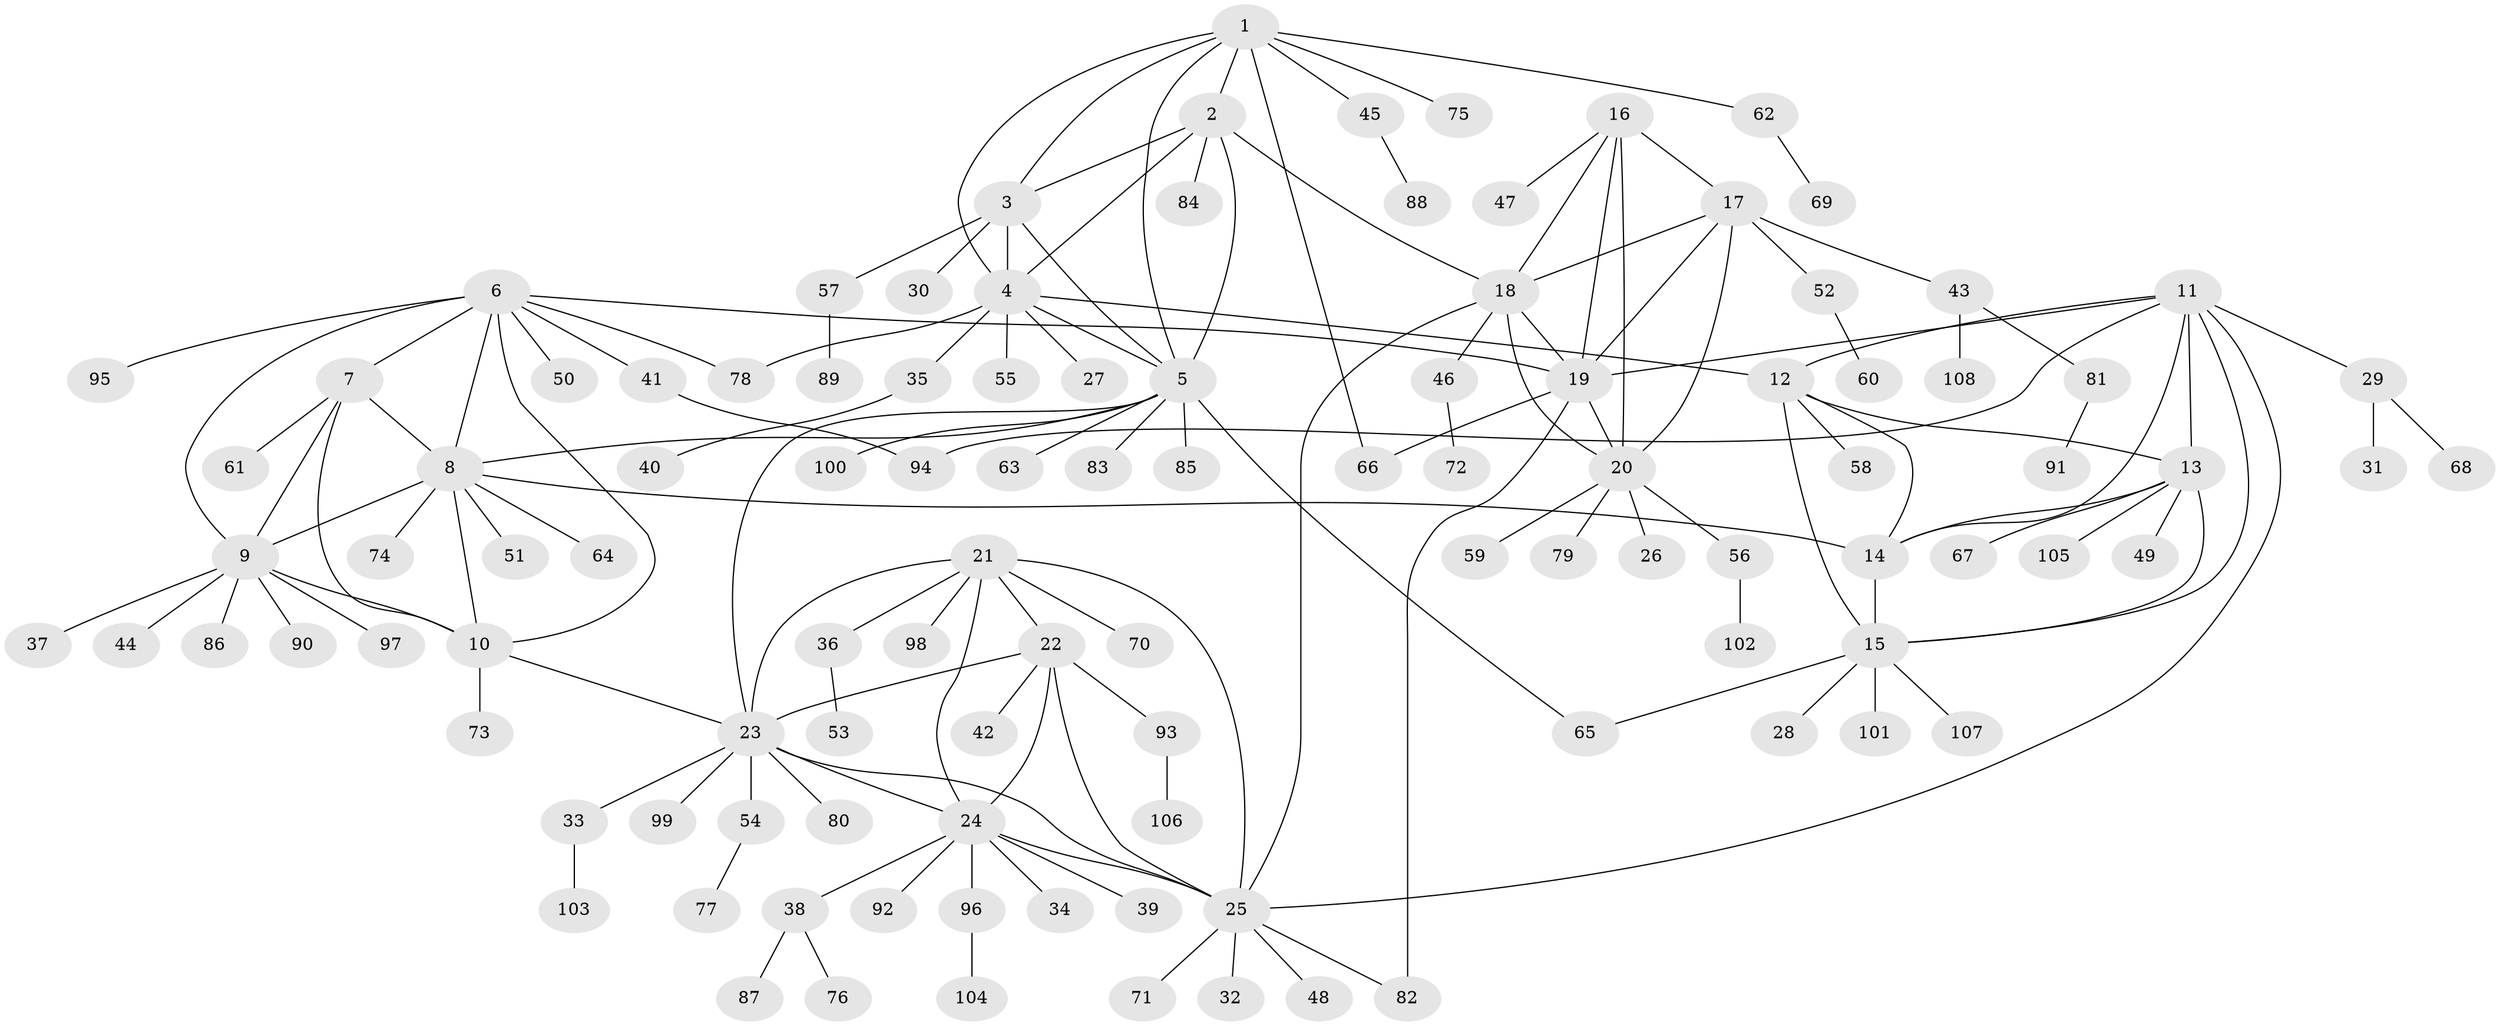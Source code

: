 // coarse degree distribution, {11: 0.037037037037037035, 5: 0.05555555555555555, 6: 0.05555555555555555, 4: 0.05555555555555555, 8: 0.018518518518518517, 12: 0.018518518518518517, 7: 0.018518518518518517, 3: 0.037037037037037035, 9: 0.018518518518518517, 1: 0.6481481481481481, 2: 0.037037037037037035}
// Generated by graph-tools (version 1.1) at 2025/19/03/04/25 18:19:34]
// undirected, 108 vertices, 148 edges
graph export_dot {
graph [start="1"]
  node [color=gray90,style=filled];
  1;
  2;
  3;
  4;
  5;
  6;
  7;
  8;
  9;
  10;
  11;
  12;
  13;
  14;
  15;
  16;
  17;
  18;
  19;
  20;
  21;
  22;
  23;
  24;
  25;
  26;
  27;
  28;
  29;
  30;
  31;
  32;
  33;
  34;
  35;
  36;
  37;
  38;
  39;
  40;
  41;
  42;
  43;
  44;
  45;
  46;
  47;
  48;
  49;
  50;
  51;
  52;
  53;
  54;
  55;
  56;
  57;
  58;
  59;
  60;
  61;
  62;
  63;
  64;
  65;
  66;
  67;
  68;
  69;
  70;
  71;
  72;
  73;
  74;
  75;
  76;
  77;
  78;
  79;
  80;
  81;
  82;
  83;
  84;
  85;
  86;
  87;
  88;
  89;
  90;
  91;
  92;
  93;
  94;
  95;
  96;
  97;
  98;
  99;
  100;
  101;
  102;
  103;
  104;
  105;
  106;
  107;
  108;
  1 -- 2;
  1 -- 3;
  1 -- 4;
  1 -- 5;
  1 -- 45;
  1 -- 62;
  1 -- 66;
  1 -- 75;
  2 -- 3;
  2 -- 4;
  2 -- 5;
  2 -- 18;
  2 -- 84;
  3 -- 4;
  3 -- 5;
  3 -- 30;
  3 -- 57;
  4 -- 5;
  4 -- 12;
  4 -- 27;
  4 -- 35;
  4 -- 55;
  4 -- 78;
  5 -- 8;
  5 -- 23;
  5 -- 63;
  5 -- 65;
  5 -- 83;
  5 -- 85;
  5 -- 100;
  6 -- 7;
  6 -- 8;
  6 -- 9;
  6 -- 10;
  6 -- 19;
  6 -- 41;
  6 -- 50;
  6 -- 78;
  6 -- 95;
  7 -- 8;
  7 -- 9;
  7 -- 10;
  7 -- 61;
  8 -- 9;
  8 -- 10;
  8 -- 14;
  8 -- 51;
  8 -- 64;
  8 -- 74;
  9 -- 10;
  9 -- 37;
  9 -- 44;
  9 -- 86;
  9 -- 90;
  9 -- 97;
  10 -- 23;
  10 -- 73;
  11 -- 12;
  11 -- 13;
  11 -- 14;
  11 -- 15;
  11 -- 19;
  11 -- 25;
  11 -- 29;
  11 -- 94;
  12 -- 13;
  12 -- 14;
  12 -- 15;
  12 -- 58;
  13 -- 14;
  13 -- 15;
  13 -- 49;
  13 -- 67;
  13 -- 105;
  14 -- 15;
  15 -- 28;
  15 -- 65;
  15 -- 101;
  15 -- 107;
  16 -- 17;
  16 -- 18;
  16 -- 19;
  16 -- 20;
  16 -- 47;
  17 -- 18;
  17 -- 19;
  17 -- 20;
  17 -- 43;
  17 -- 52;
  18 -- 19;
  18 -- 20;
  18 -- 25;
  18 -- 46;
  19 -- 20;
  19 -- 66;
  19 -- 82;
  20 -- 26;
  20 -- 56;
  20 -- 59;
  20 -- 79;
  21 -- 22;
  21 -- 23;
  21 -- 24;
  21 -- 25;
  21 -- 36;
  21 -- 70;
  21 -- 98;
  22 -- 23;
  22 -- 24;
  22 -- 25;
  22 -- 42;
  22 -- 93;
  23 -- 24;
  23 -- 25;
  23 -- 33;
  23 -- 54;
  23 -- 80;
  23 -- 99;
  24 -- 25;
  24 -- 34;
  24 -- 38;
  24 -- 39;
  24 -- 92;
  24 -- 96;
  25 -- 32;
  25 -- 48;
  25 -- 71;
  25 -- 82;
  29 -- 31;
  29 -- 68;
  33 -- 103;
  35 -- 40;
  36 -- 53;
  38 -- 76;
  38 -- 87;
  41 -- 94;
  43 -- 81;
  43 -- 108;
  45 -- 88;
  46 -- 72;
  52 -- 60;
  54 -- 77;
  56 -- 102;
  57 -- 89;
  62 -- 69;
  81 -- 91;
  93 -- 106;
  96 -- 104;
}

